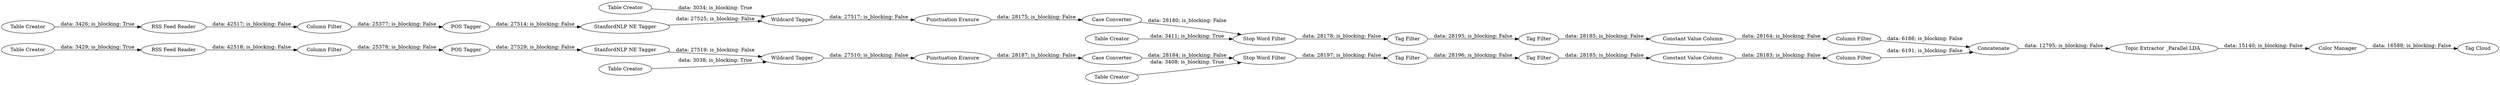 digraph {
	"4894828190820130348_12" [label="Constant Value Column"]
	"3036139697068789348_60" [label="Column Filter"]
	"4867706567626132451_42" [label="Table Creator"]
	"3036139697068789348_7" [label="POS Tagger"]
	"4894828190820130348_27" [label="Punctuation Erasure"]
	"4517227868864361584_17" [label="Tag Filter"]
	"4867706567626132451_10" [label="Wildcard Tagger"]
	"3036139697068789348_53" [label="RSS Feed Reader"]
	"4894828190820130348_29" [label="Case Converter"]
	"3036139697068789348_11" [label="Table Creator"]
	"449401120597945308_60" [label="Tag Cloud"]
	"4894828190820130348_28" [label="Stop Word Filter"]
	"4517227868864361584_24" [label="Column Filter"]
	"4517227868864361584_23" [label="Constant Value Column"]
	"4894828190820130348_26" [label="Tag Filter"]
	"3036139697068789348_9" [label="StanfordNLP NE Tagger"]
	"4517227868864361584_20" [label="Tag Filter"]
	"449401120597945308_59" [label="Color Manager"]
	"-2193155968254283532_33" [label=Concatenate]
	"4867706567626132451_9" [label="StanfordNLP NE Tagger"]
	"3036139697068789348_10" [label="Wildcard Tagger"]
	"449401120597945308_58" [label="Topic Extractor _Parallel LDA_"]
	"4867706567626132451_53" [label="RSS Feed Reader"]
	"4517227868864361584_16" [label="Case Converter"]
	"4894828190820130348_31" [label="Tag Filter"]
	"4894828190820130348_32" [label="Column Filter"]
	"3036139697068789348_42" [label="Table Creator"]
	"4867706567626132451_11" [label="Table Creator"]
	"4517227868864361584_15" [label="Stop Word Filter"]
	"4867706567626132451_60" [label="Column Filter"]
	"4517227868864361584_19" [label="Table Creator"]
	"4517227868864361584_12" [label="Punctuation Erasure"]
	"4894828190820130348_25" [label="Table Creator"]
	"4867706567626132451_7" [label="POS Tagger"]
	"4894828190820130348_31" -> "4894828190820130348_12" [label="data: 28185; is_blocking: False"]
	"4517227868864361584_16" -> "4517227868864361584_15" [label="data: 28180; is_blocking: False"]
	"4894828190820130348_32" -> "-2193155968254283532_33" [label="data: 6191; is_blocking: False"]
	"3036139697068789348_7" -> "3036139697068789348_9" [label="data: 27514; is_blocking: False"]
	"4867706567626132451_11" -> "4867706567626132451_10" [label="data: 3038; is_blocking: True"]
	"4894828190820130348_27" -> "4894828190820130348_29" [label="data: 28187; is_blocking: False"]
	"4867706567626132451_9" -> "4867706567626132451_10" [label="data: 27519; is_blocking: False"]
	"4894828190820130348_25" -> "4894828190820130348_28" [label="data: 3408; is_blocking: True"]
	"3036139697068789348_53" -> "3036139697068789348_60" [label="data: 42517; is_blocking: False"]
	"4867706567626132451_7" -> "4867706567626132451_9" [label="data: 27529; is_blocking: False"]
	"4867706567626132451_10" -> "4894828190820130348_27" [label="data: 27510; is_blocking: False"]
	"3036139697068789348_42" -> "3036139697068789348_53" [label="data: 3426; is_blocking: True"]
	"3036139697068789348_60" -> "3036139697068789348_7" [label="data: 25377; is_blocking: False"]
	"4517227868864361584_15" -> "4517227868864361584_17" [label="data: 28178; is_blocking: False"]
	"4867706567626132451_53" -> "4867706567626132451_60" [label="data: 42518; is_blocking: False"]
	"4867706567626132451_60" -> "4867706567626132451_7" [label="data: 25378; is_blocking: False"]
	"4517227868864361584_20" -> "4517227868864361584_23" [label="data: 28185; is_blocking: False"]
	"4517227868864361584_23" -> "4517227868864361584_24" [label="data: 28164; is_blocking: False"]
	"449401120597945308_59" -> "449401120597945308_60" [label="data: 16588; is_blocking: False"]
	"3036139697068789348_10" -> "4517227868864361584_12" [label="data: 27517; is_blocking: False"]
	"4517227868864361584_12" -> "4517227868864361584_16" [label="data: 28175; is_blocking: False"]
	"4894828190820130348_28" -> "4894828190820130348_26" [label="data: 28197; is_blocking: False"]
	"3036139697068789348_9" -> "3036139697068789348_10" [label="data: 27525; is_blocking: False"]
	"4894828190820130348_29" -> "4894828190820130348_28" [label="data: 28184; is_blocking: False"]
	"3036139697068789348_11" -> "3036139697068789348_10" [label="data: 3034; is_blocking: True"]
	"4894828190820130348_26" -> "4894828190820130348_31" [label="data: 28196; is_blocking: False"]
	"-2193155968254283532_33" -> "449401120597945308_58" [label="data: 12795; is_blocking: False"]
	"4894828190820130348_12" -> "4894828190820130348_32" [label="data: 28183; is_blocking: False"]
	"4517227868864361584_19" -> "4517227868864361584_15" [label="data: 3411; is_blocking: True"]
	"4517227868864361584_17" -> "4517227868864361584_20" [label="data: 28195; is_blocking: False"]
	"4517227868864361584_24" -> "-2193155968254283532_33" [label="data: 6186; is_blocking: False"]
	"449401120597945308_58" -> "449401120597945308_59" [label="data: 15140; is_blocking: False"]
	"4867706567626132451_42" -> "4867706567626132451_53" [label="data: 3429; is_blocking: True"]
	rankdir=LR
}
